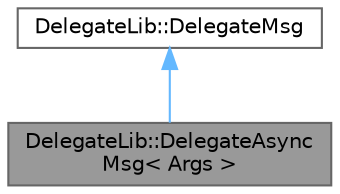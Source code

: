 digraph "DelegateLib::DelegateAsyncMsg&lt; Args &gt;"
{
 // LATEX_PDF_SIZE
  bgcolor="transparent";
  edge [fontname=Helvetica,fontsize=10,labelfontname=Helvetica,labelfontsize=10];
  node [fontname=Helvetica,fontsize=10,shape=box,height=0.2,width=0.4];
  Node1 [id="Node000001",label="DelegateLib::DelegateAsync\lMsg\< Args \>",height=0.2,width=0.4,color="gray40", fillcolor="grey60", style="filled", fontcolor="black",tooltip="Stores all function arguments suitable for non-blocking asynchronous calls. Argument data is stored i..."];
  Node2 -> Node1 [id="edge1_Node000001_Node000002",dir="back",color="steelblue1",style="solid",tooltip=" "];
  Node2 [id="Node000002",label="DelegateLib::DelegateMsg",height=0.2,width=0.4,color="gray40", fillcolor="white", style="filled",URL="$class_delegate_lib_1_1_delegate_msg.html",tooltip="Base class for all delegate inter-thread messages."];
}
